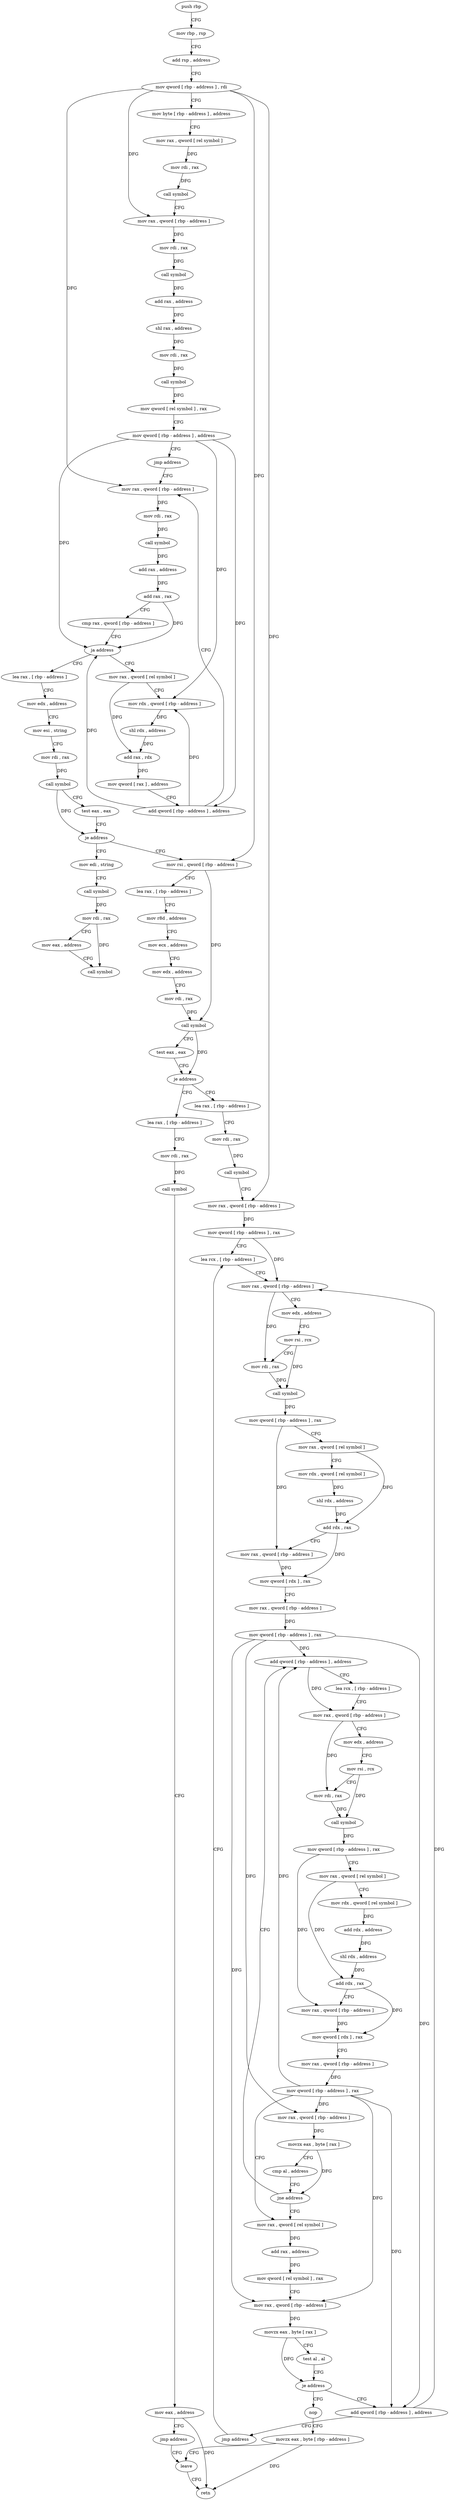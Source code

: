 digraph "func" {
"4218875" [label = "push rbp" ]
"4218876" [label = "mov rbp , rsp" ]
"4218879" [label = "add rsp , address" ]
"4218883" [label = "mov qword [ rbp - address ] , rdi" ]
"4218887" [label = "mov byte [ rbp - address ] , address" ]
"4218891" [label = "mov rax , qword [ rel symbol ]" ]
"4218898" [label = "mov rdi , rax" ]
"4218901" [label = "call symbol" ]
"4218906" [label = "mov rax , qword [ rbp - address ]" ]
"4218910" [label = "mov rdi , rax" ]
"4218913" [label = "call symbol" ]
"4218918" [label = "add rax , address" ]
"4218922" [label = "shl rax , address" ]
"4218926" [label = "mov rdi , rax" ]
"4218929" [label = "call symbol" ]
"4218934" [label = "mov qword [ rel symbol ] , rax" ]
"4218941" [label = "mov qword [ rbp - address ] , address" ]
"4218949" [label = "jmp address" ]
"4218981" [label = "mov rax , qword [ rbp - address ]" ]
"4218985" [label = "mov rdi , rax" ]
"4218988" [label = "call symbol" ]
"4218993" [label = "add rax , address" ]
"4218997" [label = "add rax , rax" ]
"4219000" [label = "cmp rax , qword [ rbp - address ]" ]
"4219004" [label = "ja address" ]
"4218951" [label = "mov rax , qword [ rel symbol ]" ]
"4219006" [label = "lea rax , [ rbp - address ]" ]
"4218958" [label = "mov rdx , qword [ rbp - address ]" ]
"4218962" [label = "shl rdx , address" ]
"4218966" [label = "add rax , rdx" ]
"4218969" [label = "mov qword [ rax ] , address" ]
"4218976" [label = "add qword [ rbp - address ] , address" ]
"4219010" [label = "mov edx , address" ]
"4219015" [label = "mov esi , string" ]
"4219020" [label = "mov rdi , rax" ]
"4219023" [label = "call symbol" ]
"4219028" [label = "test eax , eax" ]
"4219030" [label = "je address" ]
"4219065" [label = "mov rsi , qword [ rbp - address ]" ]
"4219032" [label = "mov edi , string" ]
"4219069" [label = "lea rax , [ rbp - address ]" ]
"4219073" [label = "mov r8d , address" ]
"4219079" [label = "mov ecx , address" ]
"4219084" [label = "mov edx , address" ]
"4219089" [label = "mov rdi , rax" ]
"4219092" [label = "call symbol" ]
"4219097" [label = "test eax , eax" ]
"4219099" [label = "je address" ]
"4219123" [label = "lea rax , [ rbp - address ]" ]
"4219101" [label = "lea rax , [ rbp - address ]" ]
"4219037" [label = "call symbol" ]
"4219042" [label = "mov rdi , rax" ]
"4219045" [label = "mov eax , address" ]
"4219050" [label = "call symbol" ]
"4219127" [label = "mov rdi , rax" ]
"4219130" [label = "call symbol" ]
"4219135" [label = "mov rax , qword [ rbp - address ]" ]
"4219139" [label = "mov qword [ rbp - address ] , rax" ]
"4219143" [label = "lea rcx , [ rbp - address ]" ]
"4219105" [label = "mov rdi , rax" ]
"4219108" [label = "call symbol" ]
"4219113" [label = "mov eax , address" ]
"4219118" [label = "jmp address" ]
"4219335" [label = "leave" ]
"4219291" [label = "mov rax , qword [ rel symbol ]" ]
"4219298" [label = "add rax , address" ]
"4219302" [label = "mov qword [ rel symbol ] , rax" ]
"4219309" [label = "mov rax , qword [ rbp - address ]" ]
"4219313" [label = "movzx eax , byte [ rax ]" ]
"4219316" [label = "test al , al" ]
"4219318" [label = "je address" ]
"4219330" [label = "nop" ]
"4219320" [label = "add qword [ rbp - address ] , address" ]
"4219218" [label = "add qword [ rbp - address ] , address" ]
"4219223" [label = "lea rcx , [ rbp - address ]" ]
"4219227" [label = "mov rax , qword [ rbp - address ]" ]
"4219231" [label = "mov edx , address" ]
"4219236" [label = "mov rsi , rcx" ]
"4219239" [label = "mov rdi , rax" ]
"4219242" [label = "call symbol" ]
"4219247" [label = "mov qword [ rbp - address ] , rax" ]
"4219251" [label = "mov rax , qword [ rel symbol ]" ]
"4219258" [label = "mov rdx , qword [ rel symbol ]" ]
"4219265" [label = "add rdx , address" ]
"4219269" [label = "shl rdx , address" ]
"4219273" [label = "add rdx , rax" ]
"4219276" [label = "mov rax , qword [ rbp - address ]" ]
"4219280" [label = "mov qword [ rdx ] , rax" ]
"4219283" [label = "mov rax , qword [ rbp - address ]" ]
"4219287" [label = "mov qword [ rbp - address ] , rax" ]
"4219336" [label = "retn" ]
"4219331" [label = "movzx eax , byte [ rbp - address ]" ]
"4219325" [label = "jmp address" ]
"4219147" [label = "mov rax , qword [ rbp - address ]" ]
"4219151" [label = "mov edx , address" ]
"4219156" [label = "mov rsi , rcx" ]
"4219159" [label = "mov rdi , rax" ]
"4219162" [label = "call symbol" ]
"4219167" [label = "mov qword [ rbp - address ] , rax" ]
"4219171" [label = "mov rax , qword [ rel symbol ]" ]
"4219178" [label = "mov rdx , qword [ rel symbol ]" ]
"4219185" [label = "shl rdx , address" ]
"4219189" [label = "add rdx , rax" ]
"4219192" [label = "mov rax , qword [ rbp - address ]" ]
"4219196" [label = "mov qword [ rdx ] , rax" ]
"4219199" [label = "mov rax , qword [ rbp - address ]" ]
"4219203" [label = "mov qword [ rbp - address ] , rax" ]
"4219207" [label = "mov rax , qword [ rbp - address ]" ]
"4219211" [label = "movzx eax , byte [ rax ]" ]
"4219214" [label = "cmp al , address" ]
"4219216" [label = "jne address" ]
"4218875" -> "4218876" [ label = "CFG" ]
"4218876" -> "4218879" [ label = "CFG" ]
"4218879" -> "4218883" [ label = "CFG" ]
"4218883" -> "4218887" [ label = "CFG" ]
"4218883" -> "4218906" [ label = "DFG" ]
"4218883" -> "4218981" [ label = "DFG" ]
"4218883" -> "4219065" [ label = "DFG" ]
"4218883" -> "4219135" [ label = "DFG" ]
"4218887" -> "4218891" [ label = "CFG" ]
"4218891" -> "4218898" [ label = "DFG" ]
"4218898" -> "4218901" [ label = "DFG" ]
"4218901" -> "4218906" [ label = "CFG" ]
"4218906" -> "4218910" [ label = "DFG" ]
"4218910" -> "4218913" [ label = "DFG" ]
"4218913" -> "4218918" [ label = "DFG" ]
"4218918" -> "4218922" [ label = "DFG" ]
"4218922" -> "4218926" [ label = "DFG" ]
"4218926" -> "4218929" [ label = "DFG" ]
"4218929" -> "4218934" [ label = "DFG" ]
"4218934" -> "4218941" [ label = "CFG" ]
"4218941" -> "4218949" [ label = "CFG" ]
"4218941" -> "4219004" [ label = "DFG" ]
"4218941" -> "4218958" [ label = "DFG" ]
"4218941" -> "4218976" [ label = "DFG" ]
"4218949" -> "4218981" [ label = "CFG" ]
"4218981" -> "4218985" [ label = "DFG" ]
"4218985" -> "4218988" [ label = "DFG" ]
"4218988" -> "4218993" [ label = "DFG" ]
"4218993" -> "4218997" [ label = "DFG" ]
"4218997" -> "4219000" [ label = "CFG" ]
"4218997" -> "4219004" [ label = "DFG" ]
"4219000" -> "4219004" [ label = "CFG" ]
"4219004" -> "4218951" [ label = "CFG" ]
"4219004" -> "4219006" [ label = "CFG" ]
"4218951" -> "4218958" [ label = "CFG" ]
"4218951" -> "4218966" [ label = "DFG" ]
"4219006" -> "4219010" [ label = "CFG" ]
"4218958" -> "4218962" [ label = "DFG" ]
"4218962" -> "4218966" [ label = "DFG" ]
"4218966" -> "4218969" [ label = "DFG" ]
"4218969" -> "4218976" [ label = "CFG" ]
"4218976" -> "4218981" [ label = "CFG" ]
"4218976" -> "4219004" [ label = "DFG" ]
"4218976" -> "4218958" [ label = "DFG" ]
"4219010" -> "4219015" [ label = "CFG" ]
"4219015" -> "4219020" [ label = "CFG" ]
"4219020" -> "4219023" [ label = "DFG" ]
"4219023" -> "4219028" [ label = "CFG" ]
"4219023" -> "4219030" [ label = "DFG" ]
"4219028" -> "4219030" [ label = "CFG" ]
"4219030" -> "4219065" [ label = "CFG" ]
"4219030" -> "4219032" [ label = "CFG" ]
"4219065" -> "4219069" [ label = "CFG" ]
"4219065" -> "4219092" [ label = "DFG" ]
"4219032" -> "4219037" [ label = "CFG" ]
"4219069" -> "4219073" [ label = "CFG" ]
"4219073" -> "4219079" [ label = "CFG" ]
"4219079" -> "4219084" [ label = "CFG" ]
"4219084" -> "4219089" [ label = "CFG" ]
"4219089" -> "4219092" [ label = "DFG" ]
"4219092" -> "4219097" [ label = "CFG" ]
"4219092" -> "4219099" [ label = "DFG" ]
"4219097" -> "4219099" [ label = "CFG" ]
"4219099" -> "4219123" [ label = "CFG" ]
"4219099" -> "4219101" [ label = "CFG" ]
"4219123" -> "4219127" [ label = "CFG" ]
"4219101" -> "4219105" [ label = "CFG" ]
"4219037" -> "4219042" [ label = "DFG" ]
"4219042" -> "4219045" [ label = "CFG" ]
"4219042" -> "4219050" [ label = "DFG" ]
"4219045" -> "4219050" [ label = "CFG" ]
"4219127" -> "4219130" [ label = "DFG" ]
"4219130" -> "4219135" [ label = "CFG" ]
"4219135" -> "4219139" [ label = "DFG" ]
"4219139" -> "4219143" [ label = "CFG" ]
"4219139" -> "4219147" [ label = "DFG" ]
"4219143" -> "4219147" [ label = "CFG" ]
"4219105" -> "4219108" [ label = "DFG" ]
"4219108" -> "4219113" [ label = "CFG" ]
"4219113" -> "4219118" [ label = "CFG" ]
"4219113" -> "4219336" [ label = "DFG" ]
"4219118" -> "4219335" [ label = "CFG" ]
"4219335" -> "4219336" [ label = "CFG" ]
"4219291" -> "4219298" [ label = "DFG" ]
"4219298" -> "4219302" [ label = "DFG" ]
"4219302" -> "4219309" [ label = "CFG" ]
"4219309" -> "4219313" [ label = "DFG" ]
"4219313" -> "4219316" [ label = "CFG" ]
"4219313" -> "4219318" [ label = "DFG" ]
"4219316" -> "4219318" [ label = "CFG" ]
"4219318" -> "4219330" [ label = "CFG" ]
"4219318" -> "4219320" [ label = "CFG" ]
"4219330" -> "4219331" [ label = "CFG" ]
"4219320" -> "4219325" [ label = "CFG" ]
"4219320" -> "4219147" [ label = "DFG" ]
"4219218" -> "4219223" [ label = "CFG" ]
"4219218" -> "4219227" [ label = "DFG" ]
"4219223" -> "4219227" [ label = "CFG" ]
"4219227" -> "4219231" [ label = "CFG" ]
"4219227" -> "4219239" [ label = "DFG" ]
"4219231" -> "4219236" [ label = "CFG" ]
"4219236" -> "4219239" [ label = "CFG" ]
"4219236" -> "4219242" [ label = "DFG" ]
"4219239" -> "4219242" [ label = "DFG" ]
"4219242" -> "4219247" [ label = "DFG" ]
"4219247" -> "4219251" [ label = "CFG" ]
"4219247" -> "4219276" [ label = "DFG" ]
"4219251" -> "4219258" [ label = "CFG" ]
"4219251" -> "4219273" [ label = "DFG" ]
"4219258" -> "4219265" [ label = "DFG" ]
"4219265" -> "4219269" [ label = "DFG" ]
"4219269" -> "4219273" [ label = "DFG" ]
"4219273" -> "4219276" [ label = "CFG" ]
"4219273" -> "4219280" [ label = "DFG" ]
"4219276" -> "4219280" [ label = "DFG" ]
"4219280" -> "4219283" [ label = "CFG" ]
"4219283" -> "4219287" [ label = "DFG" ]
"4219287" -> "4219291" [ label = "CFG" ]
"4219287" -> "4219207" [ label = "DFG" ]
"4219287" -> "4219309" [ label = "DFG" ]
"4219287" -> "4219218" [ label = "DFG" ]
"4219287" -> "4219320" [ label = "DFG" ]
"4219331" -> "4219335" [ label = "CFG" ]
"4219331" -> "4219336" [ label = "DFG" ]
"4219325" -> "4219143" [ label = "CFG" ]
"4219147" -> "4219151" [ label = "CFG" ]
"4219147" -> "4219159" [ label = "DFG" ]
"4219151" -> "4219156" [ label = "CFG" ]
"4219156" -> "4219159" [ label = "CFG" ]
"4219156" -> "4219162" [ label = "DFG" ]
"4219159" -> "4219162" [ label = "DFG" ]
"4219162" -> "4219167" [ label = "DFG" ]
"4219167" -> "4219171" [ label = "CFG" ]
"4219167" -> "4219192" [ label = "DFG" ]
"4219171" -> "4219178" [ label = "CFG" ]
"4219171" -> "4219189" [ label = "DFG" ]
"4219178" -> "4219185" [ label = "DFG" ]
"4219185" -> "4219189" [ label = "DFG" ]
"4219189" -> "4219192" [ label = "CFG" ]
"4219189" -> "4219196" [ label = "DFG" ]
"4219192" -> "4219196" [ label = "DFG" ]
"4219196" -> "4219199" [ label = "CFG" ]
"4219199" -> "4219203" [ label = "DFG" ]
"4219203" -> "4219207" [ label = "DFG" ]
"4219203" -> "4219309" [ label = "DFG" ]
"4219203" -> "4219218" [ label = "DFG" ]
"4219203" -> "4219320" [ label = "DFG" ]
"4219207" -> "4219211" [ label = "DFG" ]
"4219211" -> "4219214" [ label = "CFG" ]
"4219211" -> "4219216" [ label = "DFG" ]
"4219214" -> "4219216" [ label = "CFG" ]
"4219216" -> "4219291" [ label = "CFG" ]
"4219216" -> "4219218" [ label = "CFG" ]
}
